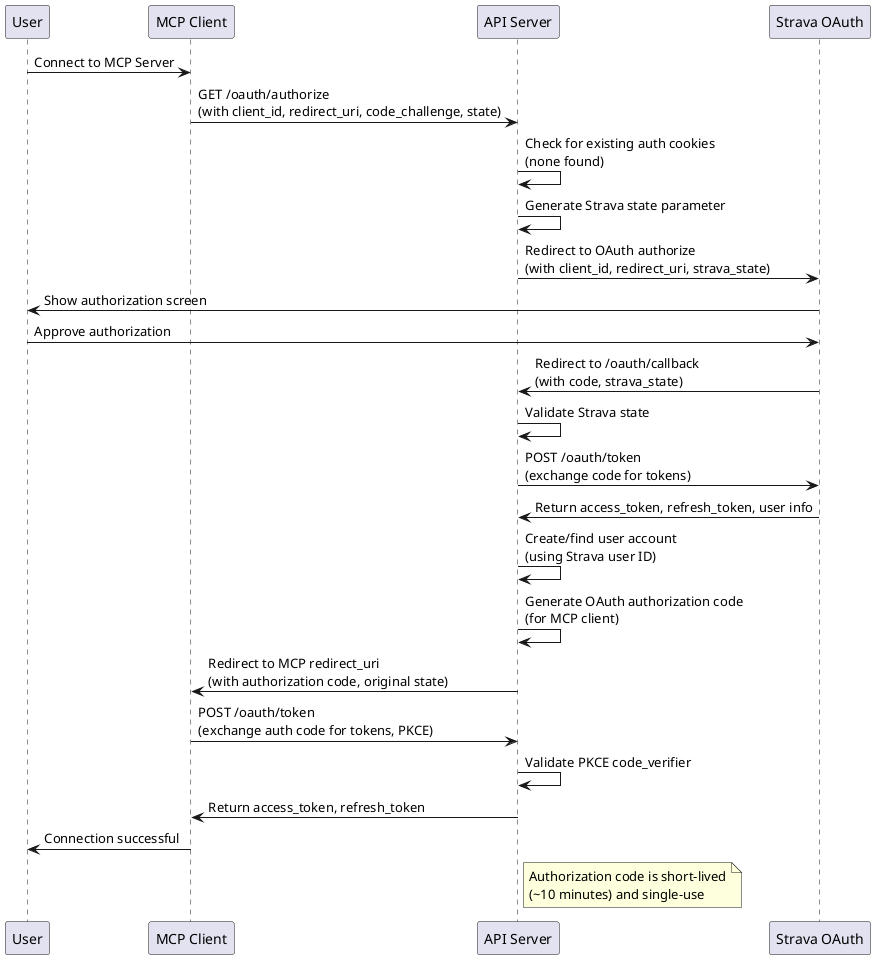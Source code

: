 @startuml MCP Client Authentication Flow (No Existing Auth)

participant User
participant "MCP Client" as MCP
participant "API Server" as API
participant "Strava OAuth" as Strava

User -> MCP: Connect to MCP Server
MCP -> API: GET /oauth/authorize\n(with client_id, redirect_uri, code_challenge, state)
API -> API: Check for existing auth cookies\n(none found)
API -> API: Generate Strava state parameter
API -> Strava: Redirect to OAuth authorize\n(with client_id, redirect_uri, strava_state)
Strava -> User: Show authorization screen
User -> Strava: Approve authorization
Strava -> API: Redirect to /oauth/callback\n(with code, strava_state)
API -> API: Validate Strava state
API -> Strava: POST /oauth/token\n(exchange code for tokens)
Strava -> API: Return access_token, refresh_token, user info
API -> API: Create/find user account\n(using Strava user ID)
API -> API: Generate OAuth authorization code\n(for MCP client)
API -> MCP: Redirect to MCP redirect_uri\n(with authorization code, original state)
MCP -> API: POST /oauth/token\n(exchange auth code for tokens, PKCE)
API -> API: Validate PKCE code_verifier
API -> MCP: Return access_token, refresh_token
MCP -> User: Connection successful

note right of API
  Authorization code is short-lived
  (~10 minutes) and single-use
end note

@enduml

